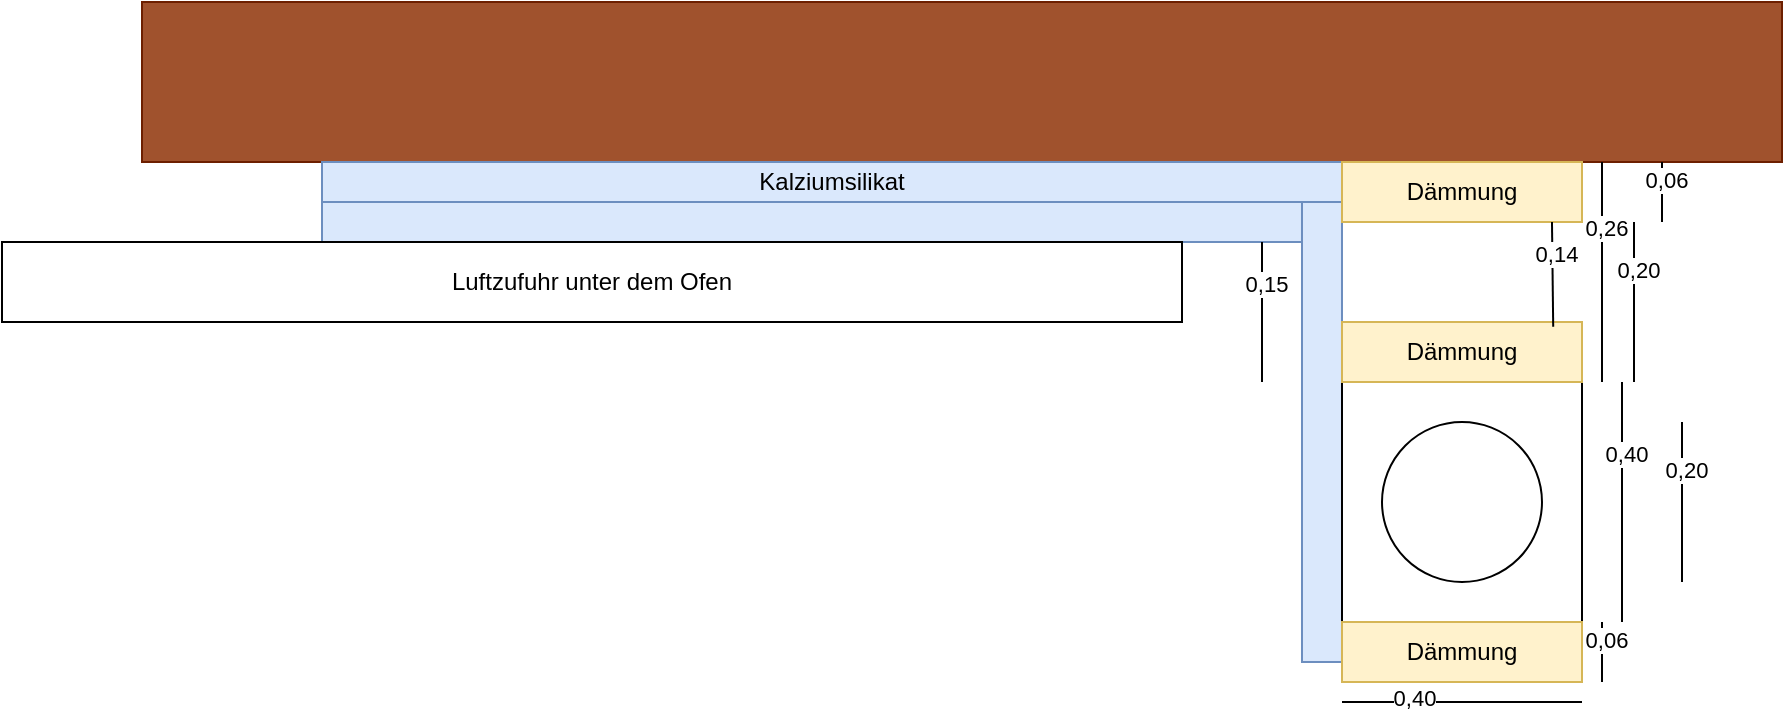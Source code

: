 <mxfile version="24.9.3">
  <diagram name="Seite-1" id="16ZDAB5GPZ33JYrLCA9-">
    <mxGraphModel dx="727" dy="513" grid="1" gridSize="10" guides="1" tooltips="1" connect="1" arrows="1" fold="1" page="1" pageScale="1" pageWidth="827" pageHeight="1169" math="0" shadow="0">
      <root>
        <mxCell id="0" />
        <mxCell id="1" parent="0" />
        <mxCell id="0IMYz3kWrYP8GC6NdBTO-1" value="" style="rounded=0;whiteSpace=wrap;html=1;fillColor=#a0522d;fontColor=#ffffff;strokeColor=#6D1F00;" parent="1" vertex="1">
          <mxGeometry x="80" y="20" width="820" height="80" as="geometry" />
        </mxCell>
        <mxCell id="0IMYz3kWrYP8GC6NdBTO-2" value="Kalziumsilikat" style="rounded=0;whiteSpace=wrap;html=1;fillColor=#dae8fc;strokeColor=#6c8ebf;" parent="1" vertex="1">
          <mxGeometry x="170" y="100" width="510" height="20" as="geometry" />
        </mxCell>
        <mxCell id="0IMYz3kWrYP8GC6NdBTO-3" value="" style="rounded=0;whiteSpace=wrap;html=1;fillColor=#dae8fc;strokeColor=#6c8ebf;" parent="1" vertex="1">
          <mxGeometry x="170" y="120" width="490" height="20" as="geometry" />
        </mxCell>
        <mxCell id="0IMYz3kWrYP8GC6NdBTO-4" value="" style="rounded=0;whiteSpace=wrap;html=1;rotation=-90;fillColor=#dae8fc;strokeColor=#6c8ebf;" parent="1" vertex="1">
          <mxGeometry x="555" y="225" width="229.99" height="20" as="geometry" />
        </mxCell>
        <mxCell id="0IMYz3kWrYP8GC6NdBTO-5" value="" style="whiteSpace=wrap;html=1;aspect=fixed;" parent="1" vertex="1">
          <mxGeometry x="680" y="210" width="120" height="120" as="geometry" />
        </mxCell>
        <mxCell id="0IMYz3kWrYP8GC6NdBTO-7" value="" style="ellipse;whiteSpace=wrap;html=1;aspect=fixed;" parent="1" vertex="1">
          <mxGeometry x="700" y="230" width="80" height="80" as="geometry" />
        </mxCell>
        <mxCell id="0IMYz3kWrYP8GC6NdBTO-8" value="Dämmung" style="rounded=0;whiteSpace=wrap;html=1;fillColor=#fff2cc;strokeColor=#d6b656;" parent="1" vertex="1">
          <mxGeometry x="680" y="100" width="120" height="30" as="geometry" />
        </mxCell>
        <mxCell id="0IMYz3kWrYP8GC6NdBTO-9" value="" style="endArrow=none;html=1;rounded=0;" parent="1" edge="1">
          <mxGeometry width="50" height="50" relative="1" as="geometry">
            <mxPoint x="810" y="210" as="sourcePoint" />
            <mxPoint x="810" y="100" as="targetPoint" />
          </mxGeometry>
        </mxCell>
        <mxCell id="0IMYz3kWrYP8GC6NdBTO-10" value="0,26" style="edgeLabel;html=1;align=center;verticalAlign=middle;resizable=0;points=[];" parent="0IMYz3kWrYP8GC6NdBTO-9" vertex="1" connectable="0">
          <mxGeometry x="0.41" y="-2" relative="1" as="geometry">
            <mxPoint as="offset" />
          </mxGeometry>
        </mxCell>
        <mxCell id="0IMYz3kWrYP8GC6NdBTO-11" value="" style="endArrow=none;html=1;rounded=0;" parent="1" edge="1">
          <mxGeometry width="50" height="50" relative="1" as="geometry">
            <mxPoint x="840" y="130" as="sourcePoint" />
            <mxPoint x="840" y="100" as="targetPoint" />
          </mxGeometry>
        </mxCell>
        <mxCell id="0IMYz3kWrYP8GC6NdBTO-12" value="0,06" style="edgeLabel;html=1;align=center;verticalAlign=middle;resizable=0;points=[];" parent="0IMYz3kWrYP8GC6NdBTO-11" vertex="1" connectable="0">
          <mxGeometry x="0.41" y="-2" relative="1" as="geometry">
            <mxPoint as="offset" />
          </mxGeometry>
        </mxCell>
        <mxCell id="0IMYz3kWrYP8GC6NdBTO-13" value="" style="endArrow=none;html=1;rounded=0;" parent="1" edge="1">
          <mxGeometry width="50" height="50" relative="1" as="geometry">
            <mxPoint x="826" y="210" as="sourcePoint" />
            <mxPoint x="826" y="130" as="targetPoint" />
          </mxGeometry>
        </mxCell>
        <mxCell id="0IMYz3kWrYP8GC6NdBTO-14" value="0,20" style="edgeLabel;html=1;align=center;verticalAlign=middle;resizable=0;points=[];" parent="0IMYz3kWrYP8GC6NdBTO-13" vertex="1" connectable="0">
          <mxGeometry x="0.41" y="-2" relative="1" as="geometry">
            <mxPoint as="offset" />
          </mxGeometry>
        </mxCell>
        <mxCell id="0IMYz3kWrYP8GC6NdBTO-15" value="" style="endArrow=none;html=1;rounded=0;" parent="1" edge="1">
          <mxGeometry width="50" height="50" relative="1" as="geometry">
            <mxPoint x="820" y="330" as="sourcePoint" />
            <mxPoint x="820" y="210" as="targetPoint" />
          </mxGeometry>
        </mxCell>
        <mxCell id="0IMYz3kWrYP8GC6NdBTO-16" value="0,40" style="edgeLabel;html=1;align=center;verticalAlign=middle;resizable=0;points=[];" parent="0IMYz3kWrYP8GC6NdBTO-15" vertex="1" connectable="0">
          <mxGeometry x="0.41" y="-2" relative="1" as="geometry">
            <mxPoint as="offset" />
          </mxGeometry>
        </mxCell>
        <mxCell id="0IMYz3kWrYP8GC6NdBTO-17" value="" style="endArrow=none;html=1;rounded=0;" parent="1" edge="1">
          <mxGeometry width="50" height="50" relative="1" as="geometry">
            <mxPoint x="640" y="210" as="sourcePoint" />
            <mxPoint x="640" y="140" as="targetPoint" />
          </mxGeometry>
        </mxCell>
        <mxCell id="0IMYz3kWrYP8GC6NdBTO-18" value="0,15" style="edgeLabel;html=1;align=center;verticalAlign=middle;resizable=0;points=[];" parent="0IMYz3kWrYP8GC6NdBTO-17" vertex="1" connectable="0">
          <mxGeometry x="0.41" y="-2" relative="1" as="geometry">
            <mxPoint as="offset" />
          </mxGeometry>
        </mxCell>
        <mxCell id="0IMYz3kWrYP8GC6NdBTO-19" value="Dämmung" style="rounded=0;whiteSpace=wrap;html=1;fillColor=#fff2cc;strokeColor=#d6b656;" parent="1" vertex="1">
          <mxGeometry x="680" y="330" width="120" height="30" as="geometry" />
        </mxCell>
        <mxCell id="eBd5ReZBZG9NamVh_Q1u-1" value="" style="endArrow=none;html=1;rounded=0;" edge="1" parent="1">
          <mxGeometry width="50" height="50" relative="1" as="geometry">
            <mxPoint x="800" y="370" as="sourcePoint" />
            <mxPoint x="680" y="370" as="targetPoint" />
          </mxGeometry>
        </mxCell>
        <mxCell id="eBd5ReZBZG9NamVh_Q1u-2" value="0,40" style="edgeLabel;html=1;align=center;verticalAlign=middle;resizable=0;points=[];" vertex="1" connectable="0" parent="eBd5ReZBZG9NamVh_Q1u-1">
          <mxGeometry x="0.41" y="-2" relative="1" as="geometry">
            <mxPoint as="offset" />
          </mxGeometry>
        </mxCell>
        <mxCell id="eBd5ReZBZG9NamVh_Q1u-3" value="" style="endArrow=none;html=1;rounded=0;" edge="1" parent="1">
          <mxGeometry width="50" height="50" relative="1" as="geometry">
            <mxPoint x="810" y="360" as="sourcePoint" />
            <mxPoint x="810" y="330" as="targetPoint" />
          </mxGeometry>
        </mxCell>
        <mxCell id="eBd5ReZBZG9NamVh_Q1u-4" value="0,06" style="edgeLabel;html=1;align=center;verticalAlign=middle;resizable=0;points=[];" vertex="1" connectable="0" parent="eBd5ReZBZG9NamVh_Q1u-3">
          <mxGeometry x="0.41" y="-2" relative="1" as="geometry">
            <mxPoint as="offset" />
          </mxGeometry>
        </mxCell>
        <mxCell id="eBd5ReZBZG9NamVh_Q1u-5" value="" style="endArrow=none;html=1;rounded=0;" edge="1" parent="1">
          <mxGeometry width="50" height="50" relative="1" as="geometry">
            <mxPoint x="850" y="310" as="sourcePoint" />
            <mxPoint x="850" y="230" as="targetPoint" />
          </mxGeometry>
        </mxCell>
        <mxCell id="eBd5ReZBZG9NamVh_Q1u-6" value="0,20" style="edgeLabel;html=1;align=center;verticalAlign=middle;resizable=0;points=[];" vertex="1" connectable="0" parent="eBd5ReZBZG9NamVh_Q1u-5">
          <mxGeometry x="0.41" y="-2" relative="1" as="geometry">
            <mxPoint as="offset" />
          </mxGeometry>
        </mxCell>
        <mxCell id="eBd5ReZBZG9NamVh_Q1u-7" value="Luftzufuhr unter dem Ofen" style="rounded=0;whiteSpace=wrap;html=1;" vertex="1" parent="1">
          <mxGeometry x="10" y="140" width="590" height="40" as="geometry" />
        </mxCell>
        <mxCell id="eBd5ReZBZG9NamVh_Q1u-8" value="Dämmung" style="rounded=0;whiteSpace=wrap;html=1;fillColor=#fff2cc;strokeColor=#d6b656;" vertex="1" parent="1">
          <mxGeometry x="680" y="180" width="120" height="30" as="geometry" />
        </mxCell>
        <mxCell id="eBd5ReZBZG9NamVh_Q1u-9" value="" style="endArrow=none;html=1;rounded=0;exitX=0.88;exitY=0.081;exitDx=0;exitDy=0;exitPerimeter=0;" edge="1" parent="1" source="eBd5ReZBZG9NamVh_Q1u-8">
          <mxGeometry width="50" height="50" relative="1" as="geometry">
            <mxPoint x="784.99" y="210" as="sourcePoint" />
            <mxPoint x="784.99" y="130" as="targetPoint" />
          </mxGeometry>
        </mxCell>
        <mxCell id="eBd5ReZBZG9NamVh_Q1u-10" value="0,14" style="edgeLabel;html=1;align=center;verticalAlign=middle;resizable=0;points=[];" vertex="1" connectable="0" parent="eBd5ReZBZG9NamVh_Q1u-9">
          <mxGeometry x="0.41" y="-2" relative="1" as="geometry">
            <mxPoint as="offset" />
          </mxGeometry>
        </mxCell>
      </root>
    </mxGraphModel>
  </diagram>
</mxfile>
